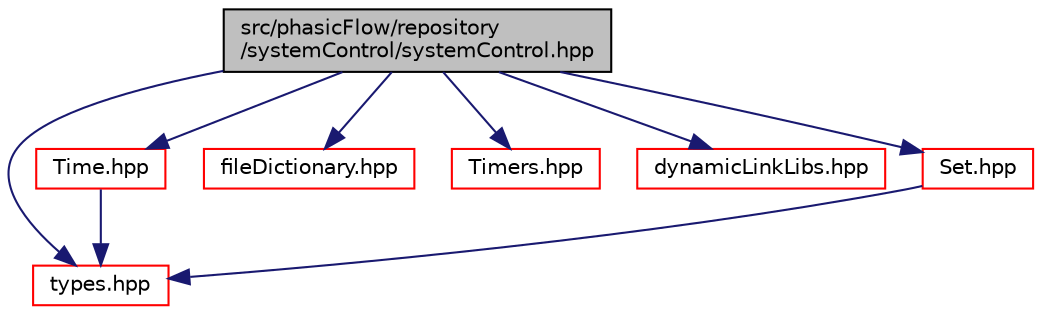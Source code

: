 digraph "src/phasicFlow/repository/systemControl/systemControl.hpp"
{
 // LATEX_PDF_SIZE
  edge [fontname="Helvetica",fontsize="10",labelfontname="Helvetica",labelfontsize="10"];
  node [fontname="Helvetica",fontsize="10",shape=record];
  Node1 [label="src/phasicFlow/repository\l/systemControl/systemControl.hpp",height=0.2,width=0.4,color="black", fillcolor="grey75", style="filled", fontcolor="black",tooltip=" "];
  Node1 -> Node2 [color="midnightblue",fontsize="10",style="solid",fontname="Helvetica"];
  Node2 [label="types.hpp",height=0.2,width=0.4,color="red", fillcolor="white", style="filled",URL="$types_8hpp.html",tooltip=" "];
  Node1 -> Node35 [color="midnightblue",fontsize="10",style="solid",fontname="Helvetica"];
  Node35 [label="Time.hpp",height=0.2,width=0.4,color="red", fillcolor="white", style="filled",URL="$Time_8hpp.html",tooltip=" "];
  Node35 -> Node2 [color="midnightblue",fontsize="10",style="solid",fontname="Helvetica"];
  Node1 -> Node85 [color="midnightblue",fontsize="10",style="solid",fontname="Helvetica"];
  Node85 [label="fileDictionary.hpp",height=0.2,width=0.4,color="red", fillcolor="white", style="filled",URL="$fileDictionary_8hpp.html",tooltip=" "];
  Node1 -> Node86 [color="midnightblue",fontsize="10",style="solid",fontname="Helvetica"];
  Node86 [label="Timers.hpp",height=0.2,width=0.4,color="red", fillcolor="white", style="filled",URL="$Timers_8hpp.html",tooltip=" "];
  Node1 -> Node89 [color="midnightblue",fontsize="10",style="solid",fontname="Helvetica"];
  Node89 [label="dynamicLinkLibs.hpp",height=0.2,width=0.4,color="red", fillcolor="white", style="filled",URL="$dynamicLinkLibs_8hpp.html",tooltip=" "];
  Node1 -> Node82 [color="midnightblue",fontsize="10",style="solid",fontname="Helvetica"];
  Node82 [label="Set.hpp",height=0.2,width=0.4,color="red", fillcolor="white", style="filled",URL="$Set_8hpp.html",tooltip=" "];
  Node82 -> Node2 [color="midnightblue",fontsize="10",style="solid",fontname="Helvetica"];
}
